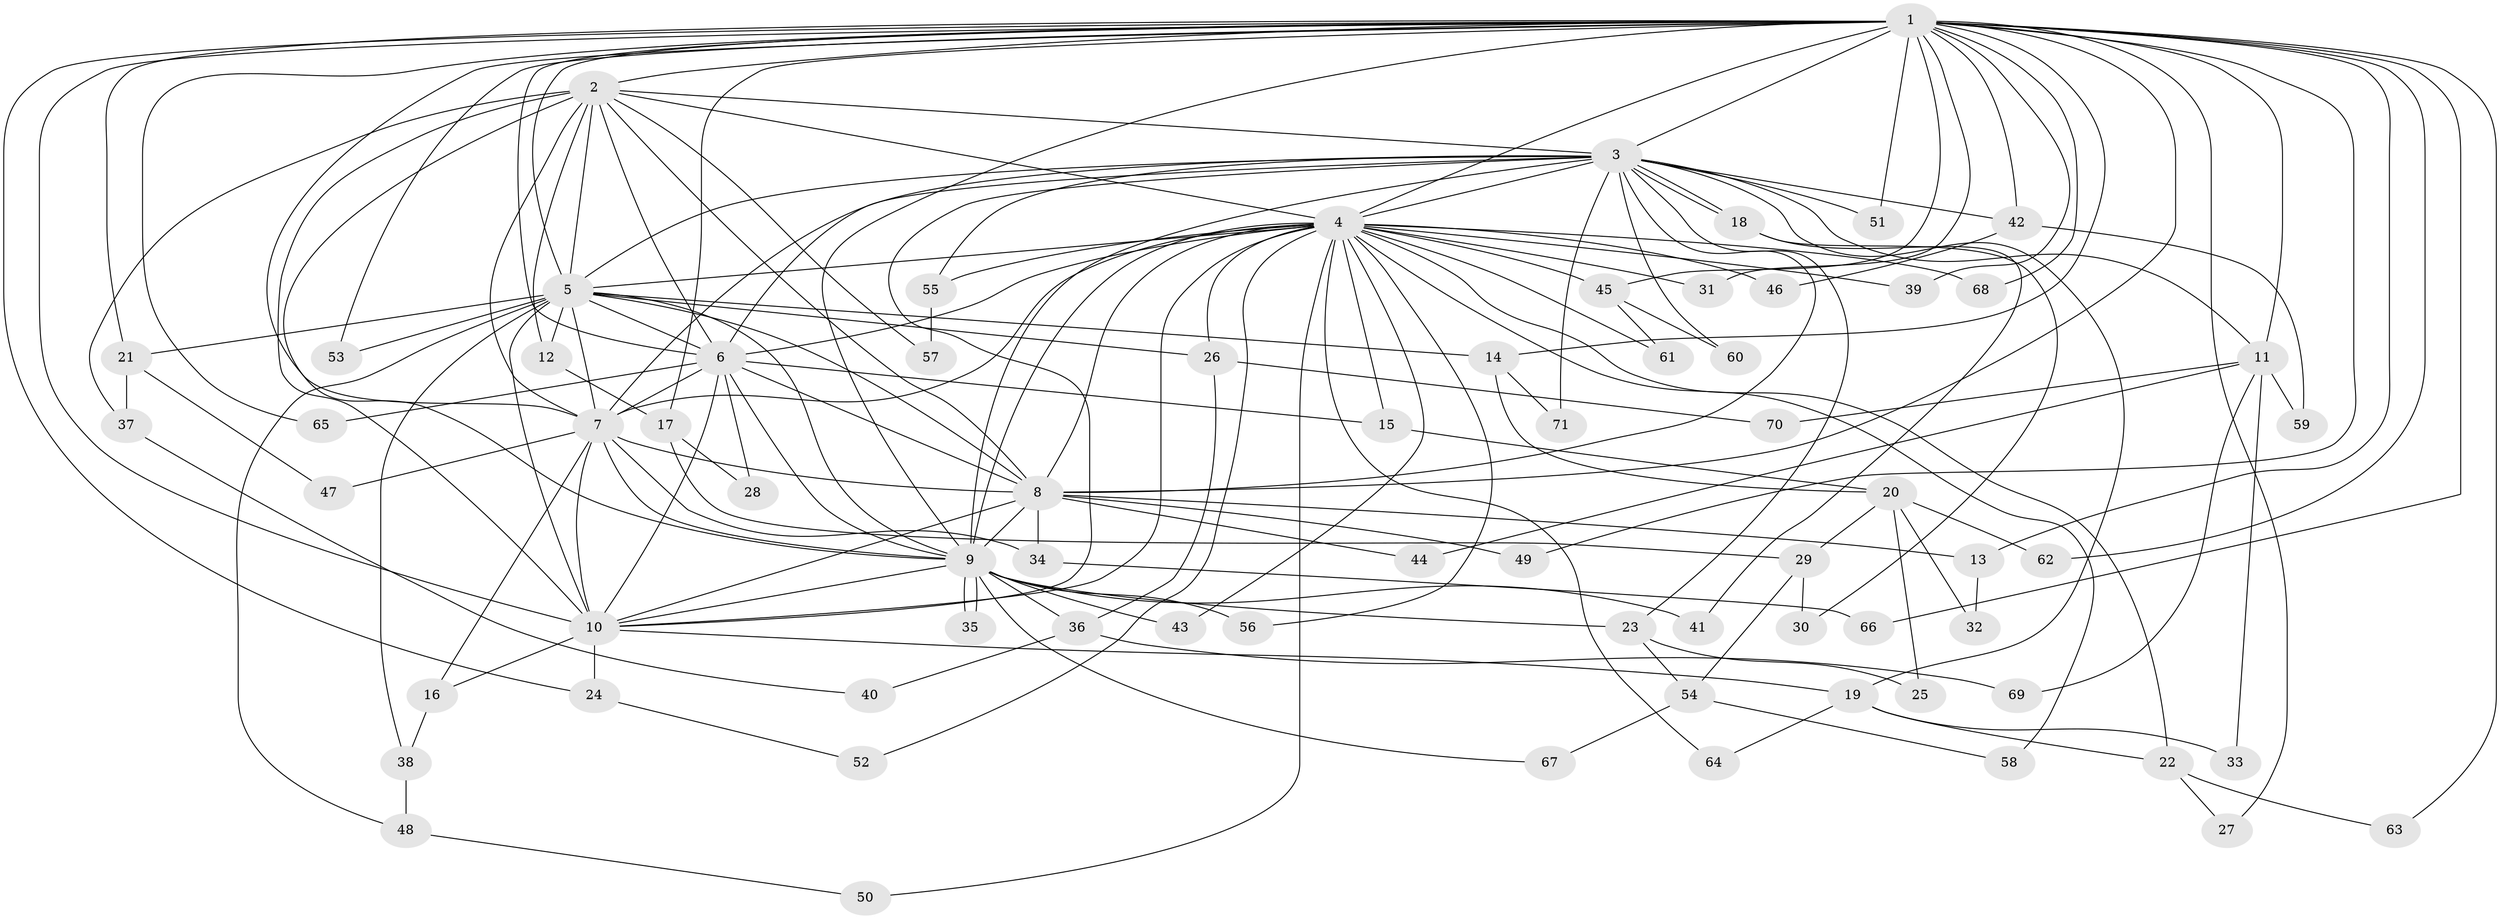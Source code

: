 // coarse degree distribution, {26: 0.02, 10: 0.06, 17: 0.02, 20: 0.02, 14: 0.02, 18: 0.02, 7: 0.02, 3: 0.18, 4: 0.12, 6: 0.04, 5: 0.02, 2: 0.46}
// Generated by graph-tools (version 1.1) at 2025/51/02/27/25 19:51:53]
// undirected, 71 vertices, 167 edges
graph export_dot {
graph [start="1"]
  node [color=gray90,style=filled];
  1;
  2;
  3;
  4;
  5;
  6;
  7;
  8;
  9;
  10;
  11;
  12;
  13;
  14;
  15;
  16;
  17;
  18;
  19;
  20;
  21;
  22;
  23;
  24;
  25;
  26;
  27;
  28;
  29;
  30;
  31;
  32;
  33;
  34;
  35;
  36;
  37;
  38;
  39;
  40;
  41;
  42;
  43;
  44;
  45;
  46;
  47;
  48;
  49;
  50;
  51;
  52;
  53;
  54;
  55;
  56;
  57;
  58;
  59;
  60;
  61;
  62;
  63;
  64;
  65;
  66;
  67;
  68;
  69;
  70;
  71;
  1 -- 2;
  1 -- 3;
  1 -- 4;
  1 -- 5;
  1 -- 6;
  1 -- 7;
  1 -- 8;
  1 -- 9;
  1 -- 10;
  1 -- 11;
  1 -- 13;
  1 -- 14;
  1 -- 17;
  1 -- 21;
  1 -- 24;
  1 -- 27;
  1 -- 31;
  1 -- 39;
  1 -- 42;
  1 -- 45;
  1 -- 49;
  1 -- 51;
  1 -- 53;
  1 -- 62;
  1 -- 63;
  1 -- 65;
  1 -- 66;
  1 -- 68;
  2 -- 3;
  2 -- 4;
  2 -- 5;
  2 -- 6;
  2 -- 7;
  2 -- 8;
  2 -- 9;
  2 -- 10;
  2 -- 12;
  2 -- 37;
  2 -- 57;
  3 -- 4;
  3 -- 5;
  3 -- 6;
  3 -- 7;
  3 -- 8;
  3 -- 9;
  3 -- 10;
  3 -- 11;
  3 -- 18;
  3 -- 18;
  3 -- 19;
  3 -- 23;
  3 -- 42;
  3 -- 51;
  3 -- 55;
  3 -- 60;
  3 -- 71;
  4 -- 5;
  4 -- 6;
  4 -- 7;
  4 -- 8;
  4 -- 9;
  4 -- 10;
  4 -- 15;
  4 -- 22;
  4 -- 26;
  4 -- 31;
  4 -- 39;
  4 -- 43;
  4 -- 45;
  4 -- 46;
  4 -- 50;
  4 -- 52;
  4 -- 55;
  4 -- 56;
  4 -- 58;
  4 -- 61;
  4 -- 64;
  4 -- 68;
  5 -- 6;
  5 -- 7;
  5 -- 8;
  5 -- 9;
  5 -- 10;
  5 -- 12;
  5 -- 14;
  5 -- 21;
  5 -- 26;
  5 -- 38;
  5 -- 48;
  5 -- 53;
  6 -- 7;
  6 -- 8;
  6 -- 9;
  6 -- 10;
  6 -- 15;
  6 -- 28;
  6 -- 65;
  7 -- 8;
  7 -- 9;
  7 -- 10;
  7 -- 16;
  7 -- 34;
  7 -- 47;
  8 -- 9;
  8 -- 10;
  8 -- 13;
  8 -- 34;
  8 -- 44;
  8 -- 49;
  9 -- 10;
  9 -- 23;
  9 -- 35;
  9 -- 35;
  9 -- 36;
  9 -- 41;
  9 -- 43;
  9 -- 56;
  9 -- 67;
  10 -- 16;
  10 -- 19;
  10 -- 24;
  11 -- 33;
  11 -- 44;
  11 -- 59;
  11 -- 69;
  11 -- 70;
  12 -- 17;
  13 -- 32;
  14 -- 20;
  14 -- 71;
  15 -- 20;
  16 -- 38;
  17 -- 28;
  17 -- 29;
  18 -- 30;
  18 -- 41;
  19 -- 22;
  19 -- 33;
  19 -- 64;
  20 -- 25;
  20 -- 29;
  20 -- 32;
  20 -- 62;
  21 -- 37;
  21 -- 47;
  22 -- 27;
  22 -- 63;
  23 -- 25;
  23 -- 54;
  24 -- 52;
  26 -- 36;
  26 -- 70;
  29 -- 30;
  29 -- 54;
  34 -- 66;
  36 -- 40;
  36 -- 69;
  37 -- 40;
  38 -- 48;
  42 -- 46;
  42 -- 59;
  45 -- 60;
  45 -- 61;
  48 -- 50;
  54 -- 58;
  54 -- 67;
  55 -- 57;
}
